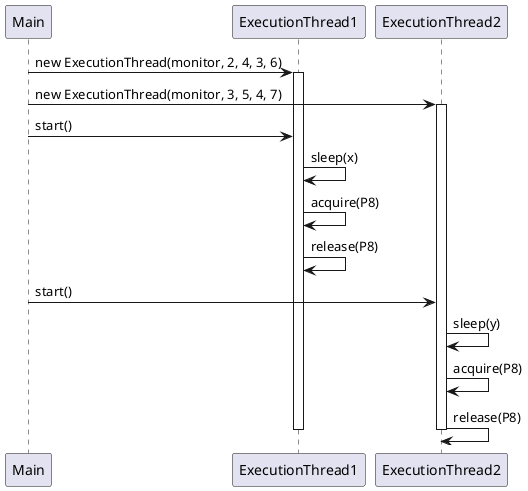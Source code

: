 @startuml
participant "Main" as M
participant "ExecutionThread1" as ET1
participant "ExecutionThread2" as ET2

M -> ET1 : new ExecutionThread(monitor, 2, 4, 3, 6)
activate ET1
M -> ET2 : new ExecutionThread(monitor, 3, 5, 4, 7)
activate ET2

M -> ET1 : start()
ET1 -> ET1 : sleep(x)
ET1 -> ET1 : acquire(P8)
ET1 -> ET1 : release(P8)

M -> ET2 : start()
ET2 -> ET2 : sleep(y)
ET2 -> ET2 : acquire(P8)
ET2 -> ET2 : release(P8)

deactivate ET1
deactivate ET2
@enduml
